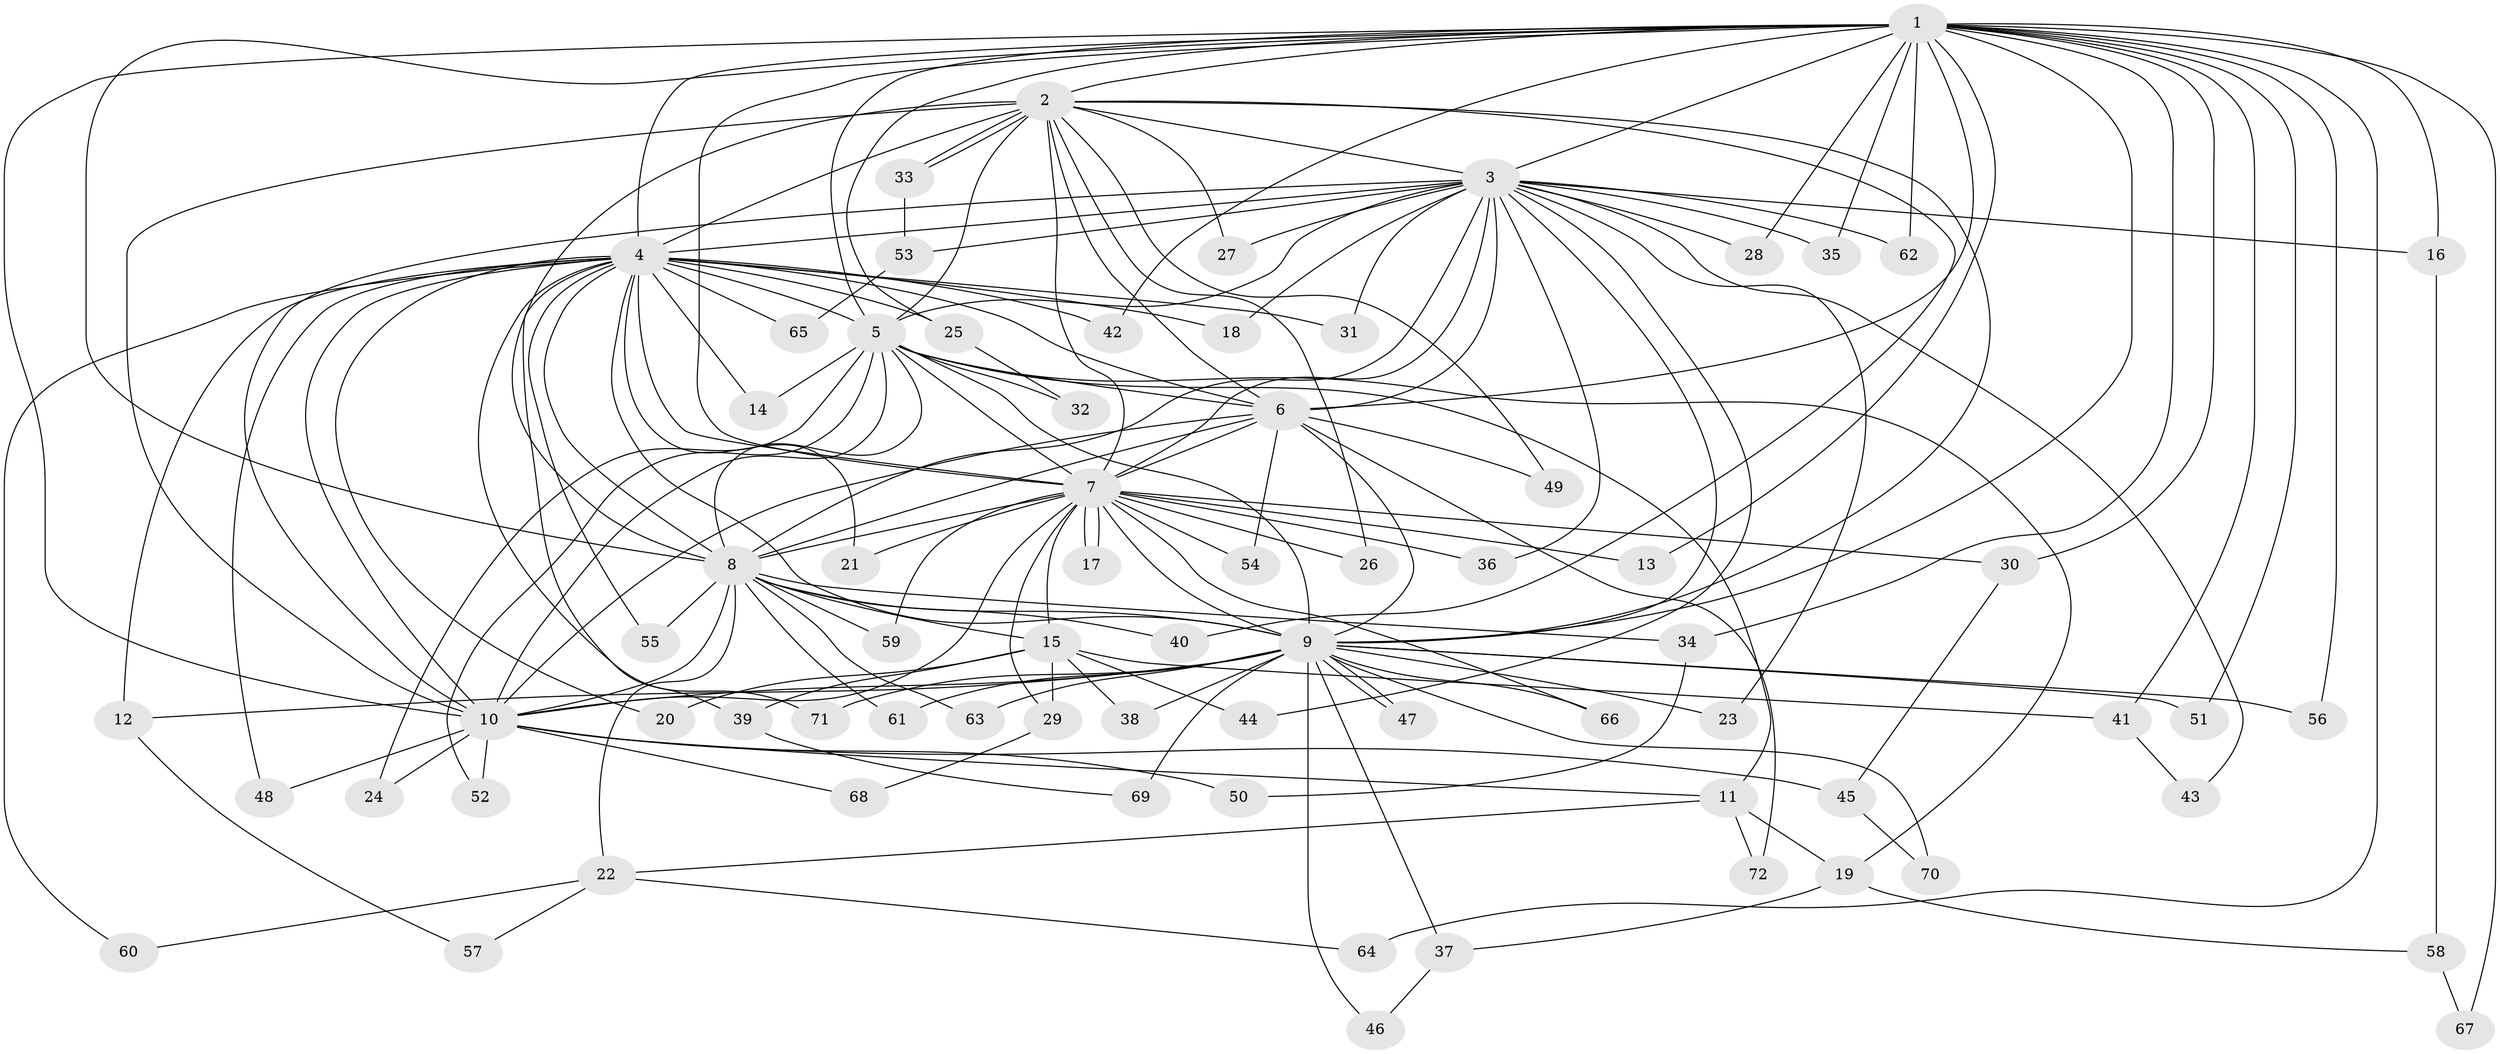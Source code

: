 // coarse degree distribution, {8: 0.045454545454545456, 9: 0.045454545454545456, 11: 0.22727272727272727, 13: 0.045454545454545456, 14: 0.045454545454545456, 4: 0.18181818181818182, 7: 0.045454545454545456, 1: 0.045454545454545456, 6: 0.045454545454545456, 3: 0.09090909090909091, 2: 0.13636363636363635, 5: 0.045454545454545456}
// Generated by graph-tools (version 1.1) at 2025/49/03/04/25 22:49:37]
// undirected, 72 vertices, 169 edges
graph export_dot {
  node [color=gray90,style=filled];
  1;
  2;
  3;
  4;
  5;
  6;
  7;
  8;
  9;
  10;
  11;
  12;
  13;
  14;
  15;
  16;
  17;
  18;
  19;
  20;
  21;
  22;
  23;
  24;
  25;
  26;
  27;
  28;
  29;
  30;
  31;
  32;
  33;
  34;
  35;
  36;
  37;
  38;
  39;
  40;
  41;
  42;
  43;
  44;
  45;
  46;
  47;
  48;
  49;
  50;
  51;
  52;
  53;
  54;
  55;
  56;
  57;
  58;
  59;
  60;
  61;
  62;
  63;
  64;
  65;
  66;
  67;
  68;
  69;
  70;
  71;
  72;
  1 -- 2;
  1 -- 3;
  1 -- 4;
  1 -- 5;
  1 -- 6;
  1 -- 7;
  1 -- 8;
  1 -- 9;
  1 -- 10;
  1 -- 13;
  1 -- 16;
  1 -- 25;
  1 -- 28;
  1 -- 30;
  1 -- 34;
  1 -- 35;
  1 -- 41;
  1 -- 42;
  1 -- 51;
  1 -- 56;
  1 -- 62;
  1 -- 64;
  1 -- 67;
  2 -- 3;
  2 -- 4;
  2 -- 5;
  2 -- 6;
  2 -- 7;
  2 -- 8;
  2 -- 9;
  2 -- 10;
  2 -- 26;
  2 -- 27;
  2 -- 33;
  2 -- 33;
  2 -- 40;
  2 -- 49;
  3 -- 4;
  3 -- 5;
  3 -- 6;
  3 -- 7;
  3 -- 8;
  3 -- 9;
  3 -- 10;
  3 -- 16;
  3 -- 18;
  3 -- 23;
  3 -- 27;
  3 -- 28;
  3 -- 31;
  3 -- 35;
  3 -- 36;
  3 -- 43;
  3 -- 44;
  3 -- 53;
  3 -- 62;
  4 -- 5;
  4 -- 6;
  4 -- 7;
  4 -- 8;
  4 -- 9;
  4 -- 10;
  4 -- 12;
  4 -- 14;
  4 -- 18;
  4 -- 20;
  4 -- 21;
  4 -- 25;
  4 -- 31;
  4 -- 39;
  4 -- 42;
  4 -- 48;
  4 -- 55;
  4 -- 60;
  4 -- 65;
  4 -- 71;
  5 -- 6;
  5 -- 7;
  5 -- 8;
  5 -- 9;
  5 -- 10;
  5 -- 11;
  5 -- 14;
  5 -- 19;
  5 -- 24;
  5 -- 32;
  5 -- 52;
  6 -- 7;
  6 -- 8;
  6 -- 9;
  6 -- 10;
  6 -- 49;
  6 -- 54;
  6 -- 72;
  7 -- 8;
  7 -- 9;
  7 -- 10;
  7 -- 13;
  7 -- 15;
  7 -- 17;
  7 -- 17;
  7 -- 21;
  7 -- 26;
  7 -- 29;
  7 -- 30;
  7 -- 36;
  7 -- 54;
  7 -- 59;
  7 -- 66;
  8 -- 9;
  8 -- 10;
  8 -- 15;
  8 -- 22;
  8 -- 34;
  8 -- 40;
  8 -- 55;
  8 -- 59;
  8 -- 61;
  8 -- 63;
  9 -- 10;
  9 -- 12;
  9 -- 23;
  9 -- 37;
  9 -- 38;
  9 -- 46;
  9 -- 47;
  9 -- 47;
  9 -- 51;
  9 -- 56;
  9 -- 61;
  9 -- 63;
  9 -- 66;
  9 -- 69;
  9 -- 70;
  9 -- 71;
  10 -- 11;
  10 -- 24;
  10 -- 45;
  10 -- 48;
  10 -- 50;
  10 -- 52;
  10 -- 68;
  11 -- 19;
  11 -- 22;
  11 -- 72;
  12 -- 57;
  15 -- 20;
  15 -- 29;
  15 -- 38;
  15 -- 39;
  15 -- 41;
  15 -- 44;
  16 -- 58;
  19 -- 37;
  19 -- 58;
  22 -- 57;
  22 -- 60;
  22 -- 64;
  25 -- 32;
  29 -- 68;
  30 -- 45;
  33 -- 53;
  34 -- 50;
  37 -- 46;
  39 -- 69;
  41 -- 43;
  45 -- 70;
  53 -- 65;
  58 -- 67;
}
